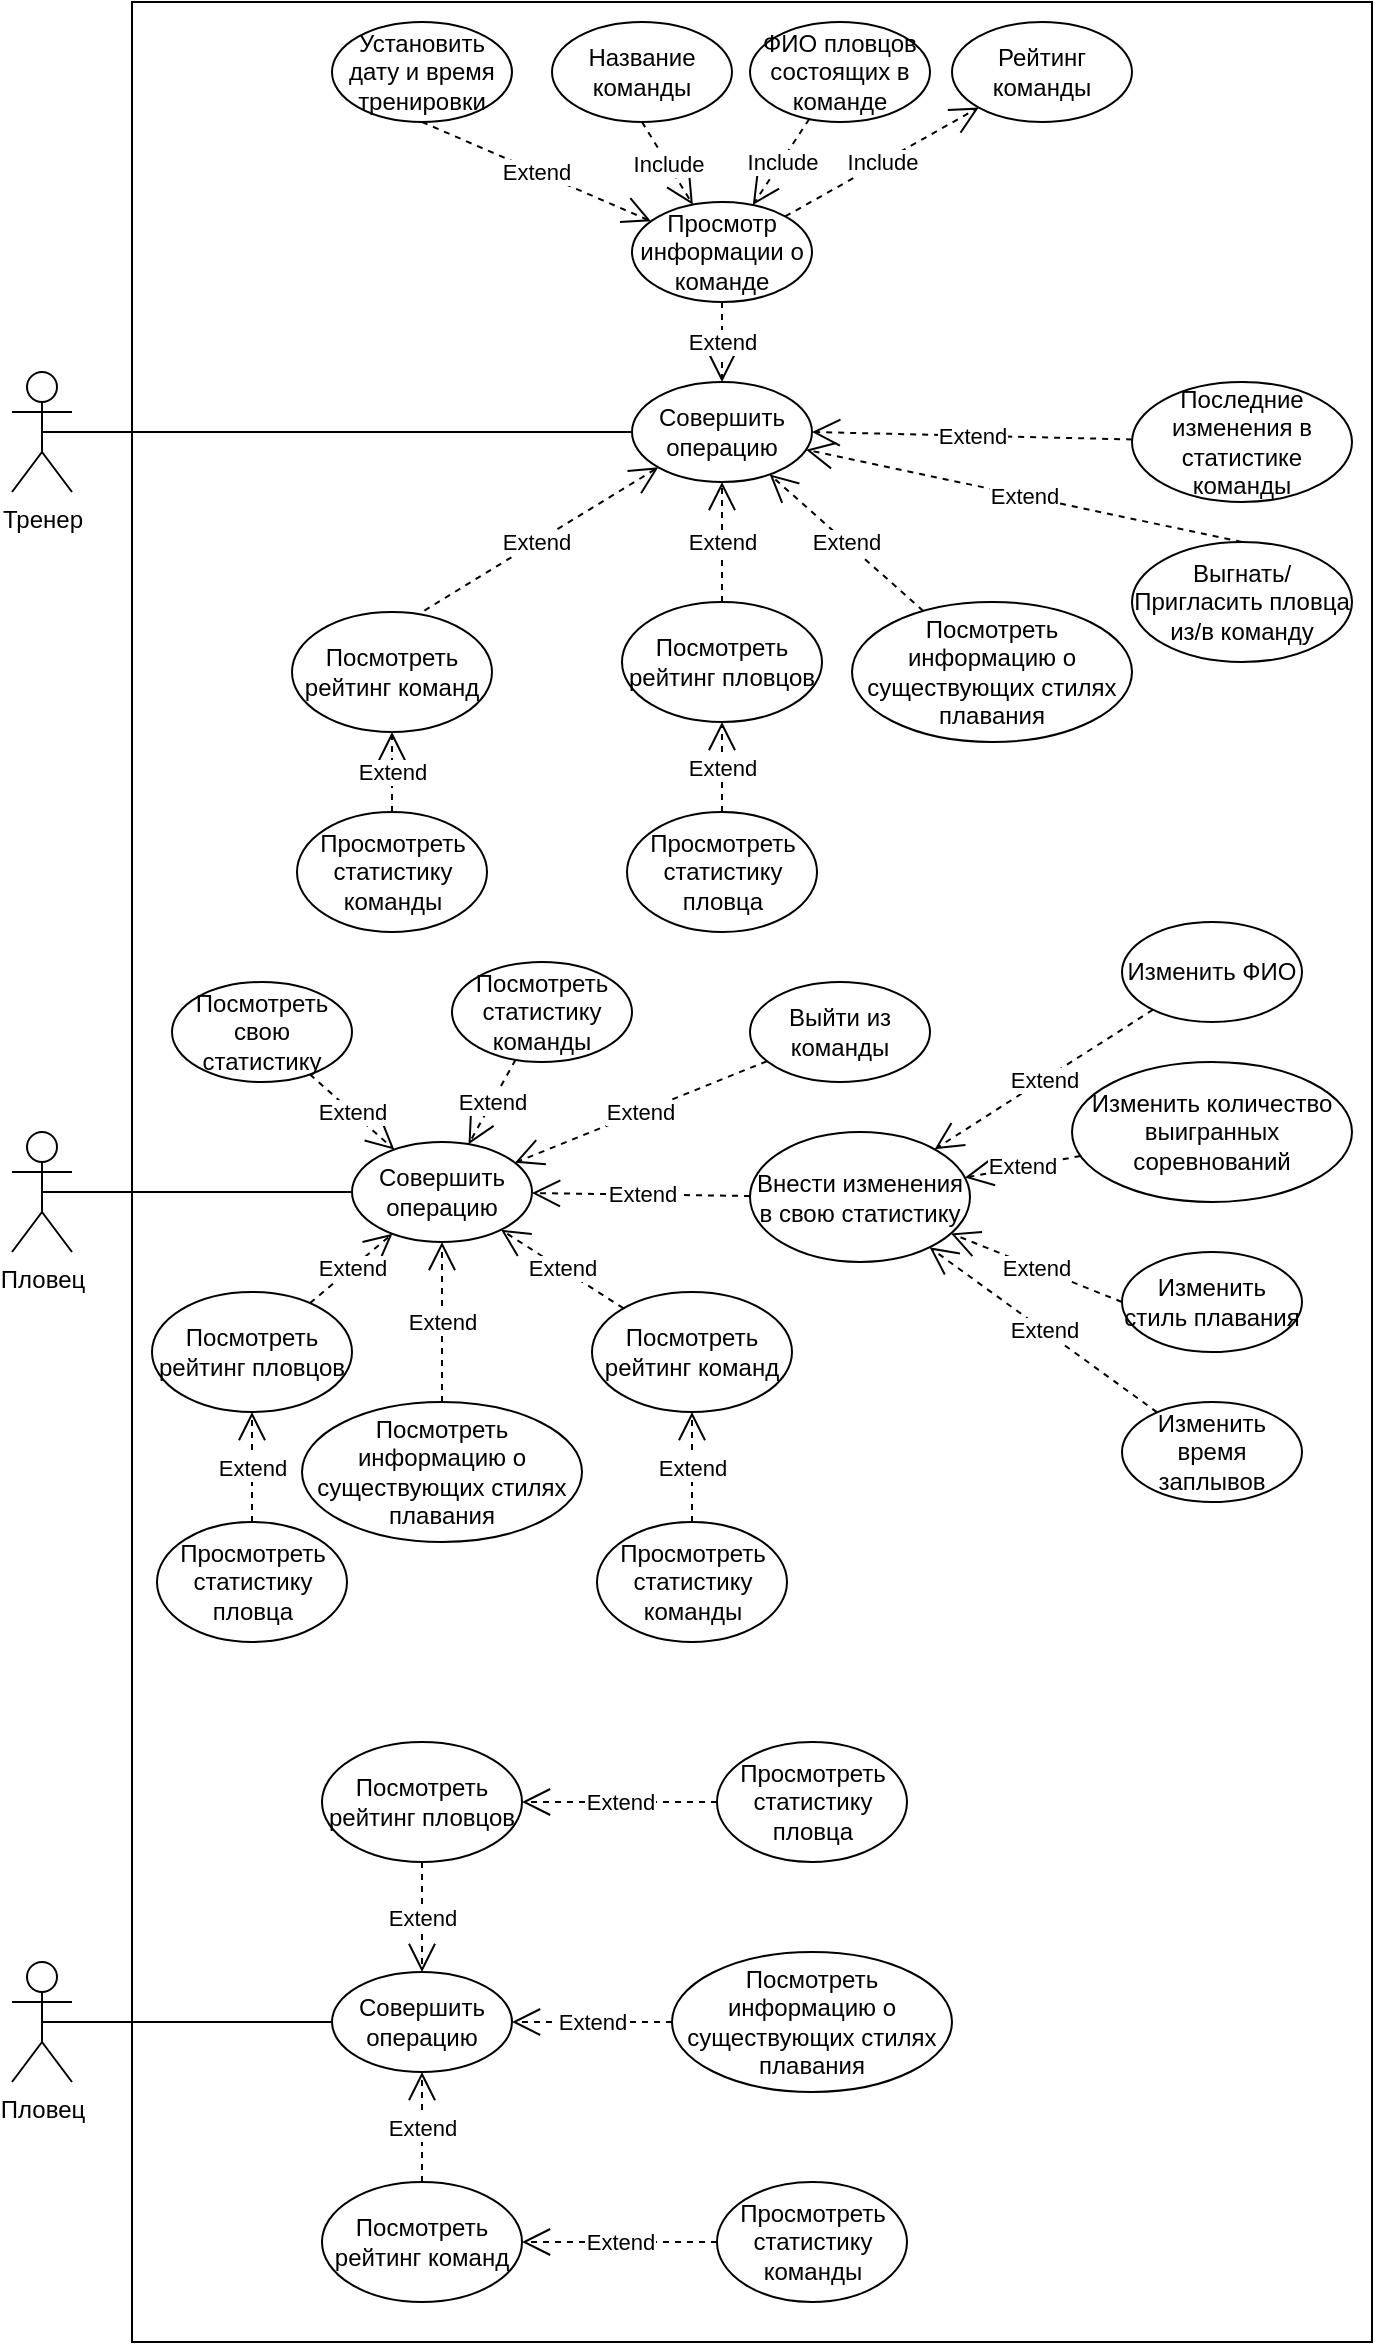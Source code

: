 <mxfile version="13.7.9" type="device"><diagram id="VTaYokF_futx6rkg2OMv" name="Страница 1"><mxGraphModel dx="2182" dy="825" grid="1" gridSize="10" guides="1" tooltips="1" connect="1" arrows="1" fold="1" page="1" pageScale="1" pageWidth="827" pageHeight="1169" math="0" shadow="0"><root><mxCell id="0"/><mxCell id="1" parent="0"/><mxCell id="czC6OCYTASwaRr9P3j7Y-3" value="" style="rounded=0;whiteSpace=wrap;html=1;" parent="1" vertex="1"><mxGeometry x="60" width="620" height="1170" as="geometry"/></mxCell><mxCell id="czC6OCYTASwaRr9P3j7Y-4" value="Тренер" style="shape=umlActor;verticalLabelPosition=bottom;verticalAlign=top;html=1;outlineConnect=0;" parent="1" vertex="1"><mxGeometry y="185" width="30" height="60" as="geometry"/></mxCell><mxCell id="czC6OCYTASwaRr9P3j7Y-6" value="" style="endArrow=none;html=1;exitX=0.5;exitY=0.5;exitDx=0;exitDy=0;exitPerimeter=0;entryX=0;entryY=0.5;entryDx=0;entryDy=0;" parent="1" source="czC6OCYTASwaRr9P3j7Y-4" target="dw9YRBVg04BNH0uPZiPv-14" edge="1"><mxGeometry width="50" height="50" relative="1" as="geometry"><mxPoint x="380" y="340" as="sourcePoint"/><mxPoint x="90" y="215" as="targetPoint"/></mxGeometry></mxCell><mxCell id="czC6OCYTASwaRr9P3j7Y-19" value="Include" style="endArrow=open;endSize=12;dashed=1;html=1;exitX=0.5;exitY=1;exitDx=0;exitDy=0;" parent="1" source="dw9YRBVg04BNH0uPZiPv-17" target="dw9YRBVg04BNH0uPZiPv-15" edge="1"><mxGeometry width="160" relative="1" as="geometry"><mxPoint x="430.229" y="209.604" as="sourcePoint"/><mxPoint x="395.79" y="340.398" as="targetPoint"/></mxGeometry></mxCell><mxCell id="czC6OCYTASwaRr9P3j7Y-21" value="&lt;font face=&quot;helvetica&quot;&gt;Include&lt;/font&gt;" style="endArrow=open;endSize=12;dashed=1;html=1;" parent="1" source="dw9YRBVg04BNH0uPZiPv-15" target="dw9YRBVg04BNH0uPZiPv-19" edge="1"><mxGeometry width="160" relative="1" as="geometry"><mxPoint x="423.876" y="350.069" as="sourcePoint"/><mxPoint x="532.124" y="289.931" as="targetPoint"/></mxGeometry></mxCell><mxCell id="czC6OCYTASwaRr9P3j7Y-22" value="&lt;span style=&quot;color: rgb(0 , 0 , 0) ; font-family: &amp;#34;helvetica&amp;#34; ; font-size: 11px ; font-style: normal ; font-weight: 400 ; letter-spacing: normal ; text-align: center ; text-indent: 0px ; text-transform: none ; word-spacing: 0px ; background-color: rgb(255 , 255 , 255) ; display: inline ; float: none&quot;&gt;Include&lt;br&gt;&lt;/span&gt;" style="endArrow=open;endSize=12;dashed=1;html=1;" parent="1" source="dw9YRBVg04BNH0uPZiPv-18" target="dw9YRBVg04BNH0uPZiPv-15" edge="1"><mxGeometry width="160" relative="1" as="geometry"><mxPoint x="543.587" y="205.83" as="sourcePoint"/><mxPoint x="412.456" y="344.186" as="targetPoint"/></mxGeometry></mxCell><mxCell id="czC6OCYTASwaRr9P3j7Y-23" value="Extend" style="endArrow=open;endSize=12;dashed=1;html=1;exitX=0.5;exitY=1;exitDx=0;exitDy=0;" parent="1" source="dw9YRBVg04BNH0uPZiPv-16" target="dw9YRBVg04BNH0uPZiPv-15" edge="1"><mxGeometry width="160" relative="1" as="geometry"><mxPoint x="319.642" y="209.104" as="sourcePoint"/><mxPoint x="376" y="350" as="targetPoint"/></mxGeometry></mxCell><mxCell id="czC6OCYTASwaRr9P3j7Y-24" value="&lt;meta charset=&quot;utf-8&quot;&gt;&lt;span style=&quot;color: rgb(0, 0, 0); font-family: helvetica; font-size: 11px; font-style: normal; font-weight: 400; letter-spacing: normal; text-align: center; text-indent: 0px; text-transform: none; word-spacing: 0px; background-color: rgb(255, 255, 255); display: inline; float: none;&quot;&gt;Extend&lt;/span&gt;" style="endArrow=open;endSize=12;dashed=1;html=1;entryX=1;entryY=0.5;entryDx=0;entryDy=0;" parent="1" source="dw9YRBVg04BNH0uPZiPv-22" target="dw9YRBVg04BNH0uPZiPv-14" edge="1"><mxGeometry width="160" relative="1" as="geometry"><mxPoint x="366.929" y="613.045" as="sourcePoint"/><mxPoint x="271.031" y="506.321" as="targetPoint"/></mxGeometry></mxCell><mxCell id="czC6OCYTASwaRr9P3j7Y-25" value="&lt;meta charset=&quot;utf-8&quot;&gt;&lt;span style=&quot;color: rgb(0, 0, 0); font-family: helvetica; font-size: 11px; font-style: normal; font-weight: 400; letter-spacing: normal; text-align: center; text-indent: 0px; text-transform: none; word-spacing: 0px; background-color: rgb(255, 255, 255); display: inline; float: none;&quot;&gt;Extend&lt;/span&gt;" style="endArrow=open;endSize=12;dashed=1;html=1;entryX=0.5;entryY=0;entryDx=0;entryDy=0;exitX=0.5;exitY=1;exitDx=0;exitDy=0;" parent="1" source="dw9YRBVg04BNH0uPZiPv-15" target="dw9YRBVg04BNH0uPZiPv-14" edge="1"><mxGeometry width="160" relative="1" as="geometry"><mxPoint x="359.1" y="393.953" as="sourcePoint"/><mxPoint x="277.881" y="456.522" as="targetPoint"/></mxGeometry></mxCell><mxCell id="czC6OCYTASwaRr9P3j7Y-35" value="&lt;meta charset=&quot;utf-8&quot;&gt;&lt;span style=&quot;color: rgb(0, 0, 0); font-family: helvetica; font-size: 11px; font-style: normal; font-weight: 400; letter-spacing: normal; text-align: center; text-indent: 0px; text-transform: none; word-spacing: 0px; background-color: rgb(255, 255, 255); display: inline; float: none;&quot;&gt;Extend&lt;/span&gt;" style="endArrow=open;endSize=12;dashed=1;html=1;exitX=0.611;exitY=0.04;exitDx=0;exitDy=0;exitPerimeter=0;entryX=0;entryY=1;entryDx=0;entryDy=0;" parent="1" source="dw9YRBVg04BNH0uPZiPv-25" target="dw9YRBVg04BNH0uPZiPv-14" edge="1"><mxGeometry width="160" relative="1" as="geometry"><mxPoint x="330.366" y="810.036" as="sourcePoint"/><mxPoint x="379.154" y="669.486" as="targetPoint"/></mxGeometry></mxCell><mxCell id="czC6OCYTASwaRr9P3j7Y-36" value="&lt;meta charset=&quot;utf-8&quot;&gt;&lt;span style=&quot;color: rgb(0, 0, 0); font-family: helvetica; font-size: 11px; font-style: normal; font-weight: 400; letter-spacing: normal; text-align: center; text-indent: 0px; text-transform: none; word-spacing: 0px; background-color: rgb(255, 255, 255); display: inline; float: none;&quot;&gt;Extend&lt;/span&gt;" style="endArrow=open;endSize=12;dashed=1;html=1;exitX=0.5;exitY=0;exitDx=0;exitDy=0;" parent="1" source="dw9YRBVg04BNH0uPZiPv-30" target="dw9YRBVg04BNH0uPZiPv-14" edge="1"><mxGeometry width="160" relative="1" as="geometry"><mxPoint x="365.52" y="760.131" as="sourcePoint"/><mxPoint x="388" y="670" as="targetPoint"/></mxGeometry></mxCell><mxCell id="czC6OCYTASwaRr9P3j7Y-37" value="&lt;meta charset=&quot;utf-8&quot;&gt;&lt;span style=&quot;color: rgb(0, 0, 0); font-family: helvetica; font-size: 11px; font-style: normal; font-weight: 400; letter-spacing: normal; text-align: center; text-indent: 0px; text-transform: none; word-spacing: 0px; background-color: rgb(255, 255, 255); display: inline; float: none;&quot;&gt;Extend&lt;/span&gt;" style="endArrow=open;endSize=12;dashed=1;html=1;" parent="1" source="dw9YRBVg04BNH0uPZiPv-29" target="dw9YRBVg04BNH0uPZiPv-14" edge="1"><mxGeometry width="160" relative="1" as="geometry"><mxPoint x="532.367" y="814.636" as="sourcePoint"/><mxPoint x="410.519" y="666.493" as="targetPoint"/></mxGeometry></mxCell><mxCell id="czC6OCYTASwaRr9P3j7Y-41" value="&lt;meta charset=&quot;utf-8&quot;&gt;&lt;span style=&quot;color: rgb(0, 0, 0); font-family: helvetica; font-size: 11px; font-style: normal; font-weight: 400; letter-spacing: normal; text-align: center; text-indent: 0px; text-transform: none; word-spacing: 0px; background-color: rgb(255, 255, 255); display: inline; float: none;&quot;&gt;Extend&lt;/span&gt;" style="endArrow=open;endSize=12;dashed=1;html=1;exitX=0.5;exitY=0;exitDx=0;exitDy=0;entryX=0.5;entryY=1;entryDx=0;entryDy=0;" parent="1" source="dw9YRBVg04BNH0uPZiPv-23" target="dw9YRBVg04BNH0uPZiPv-25" edge="1"><mxGeometry width="160" relative="1" as="geometry"><mxPoint x="418.734" y="547.477" as="sourcePoint"/><mxPoint x="400.097" y="610.968" as="targetPoint"/></mxGeometry></mxCell><mxCell id="dw9YRBVg04BNH0uPZiPv-1" value="Пловец" style="shape=umlActor;verticalLabelPosition=bottom;verticalAlign=top;html=1;outlineConnect=0;" parent="1" vertex="1"><mxGeometry y="565" width="30" height="60" as="geometry"/></mxCell><mxCell id="dw9YRBVg04BNH0uPZiPv-2" value="Совершить операцию" style="ellipse;whiteSpace=wrap;html=1;" parent="1" vertex="1"><mxGeometry x="170" y="570" width="90" height="50" as="geometry"/></mxCell><mxCell id="dw9YRBVg04BNH0uPZiPv-3" value="Посмотреть свою статистику" style="ellipse;whiteSpace=wrap;html=1;" parent="1" vertex="1"><mxGeometry x="80" y="490" width="90" height="50" as="geometry"/></mxCell><mxCell id="dw9YRBVg04BNH0uPZiPv-4" value="Внести изменения в свою статистику" style="ellipse;whiteSpace=wrap;html=1;" parent="1" vertex="1"><mxGeometry x="369" y="565" width="110" height="65" as="geometry"/></mxCell><mxCell id="dw9YRBVg04BNH0uPZiPv-5" value="" style="endArrow=none;html=1;exitX=0.5;exitY=0.5;exitDx=0;exitDy=0;exitPerimeter=0;" parent="1" source="dw9YRBVg04BNH0uPZiPv-1" target="dw9YRBVg04BNH0uPZiPv-2" edge="1"><mxGeometry width="50" height="50" relative="1" as="geometry"><mxPoint x="340" y="1120" as="sourcePoint"/><mxPoint x="390" y="1070" as="targetPoint"/></mxGeometry></mxCell><mxCell id="dw9YRBVg04BNH0uPZiPv-6" value="&lt;meta charset=&quot;utf-8&quot;&gt;&lt;span style=&quot;color: rgb(0, 0, 0); font-family: helvetica; font-size: 11px; font-style: normal; font-weight: 400; letter-spacing: normal; text-align: center; text-indent: 0px; text-transform: none; word-spacing: 0px; background-color: rgb(255, 255, 255); display: inline; float: none;&quot;&gt;Extend&lt;/span&gt;" style="endArrow=open;endSize=12;dashed=1;html=1;" parent="1" source="dw9YRBVg04BNH0uPZiPv-4" target="dw9YRBVg04BNH0uPZiPv-2" edge="1"><mxGeometry width="160" relative="1" as="geometry"><mxPoint x="280" y="1100" as="sourcePoint"/><mxPoint x="440" y="1100" as="targetPoint"/></mxGeometry></mxCell><mxCell id="dw9YRBVg04BNH0uPZiPv-7" value="&lt;meta charset=&quot;utf-8&quot;&gt;&lt;span style=&quot;color: rgb(0, 0, 0); font-family: helvetica; font-size: 11px; font-style: normal; font-weight: 400; letter-spacing: normal; text-align: center; text-indent: 0px; text-transform: none; word-spacing: 0px; background-color: rgb(255, 255, 255); display: inline; float: none;&quot;&gt;Extend&lt;/span&gt;" style="endArrow=open;endSize=12;dashed=1;html=1;" parent="1" source="dw9YRBVg04BNH0uPZiPv-3" target="dw9YRBVg04BNH0uPZiPv-2" edge="1"><mxGeometry width="160" relative="1" as="geometry"><mxPoint x="280" y="1100" as="sourcePoint"/><mxPoint x="440" y="1100" as="targetPoint"/></mxGeometry></mxCell><mxCell id="dw9YRBVg04BNH0uPZiPv-8" value="Посмотреть статистику команды" style="ellipse;whiteSpace=wrap;html=1;" parent="1" vertex="1"><mxGeometry x="220" y="480" width="90" height="50" as="geometry"/></mxCell><mxCell id="dw9YRBVg04BNH0uPZiPv-9" value="Изменить время заплывов" style="ellipse;whiteSpace=wrap;html=1;" parent="1" vertex="1"><mxGeometry x="555" y="700" width="90" height="50" as="geometry"/></mxCell><mxCell id="dw9YRBVg04BNH0uPZiPv-10" value="&lt;span&gt;Изменить ФИО&lt;br&gt;&lt;/span&gt;" style="ellipse;whiteSpace=wrap;html=1;" parent="1" vertex="1"><mxGeometry x="555" y="460" width="90" height="50" as="geometry"/></mxCell><mxCell id="dw9YRBVg04BNH0uPZiPv-11" value="&lt;meta charset=&quot;utf-8&quot;&gt;&lt;span style=&quot;color: rgb(0, 0, 0); font-family: helvetica; font-size: 11px; font-style: normal; font-weight: 400; letter-spacing: normal; text-align: center; text-indent: 0px; text-transform: none; word-spacing: 0px; background-color: rgb(255, 255, 255); display: inline; float: none;&quot;&gt;Extend&lt;/span&gt;" style="endArrow=open;endSize=12;dashed=1;html=1;" parent="1" source="dw9YRBVg04BNH0uPZiPv-9" target="dw9YRBVg04BNH0uPZiPv-4" edge="1"><mxGeometry width="160" relative="1" as="geometry"><mxPoint x="290" y="1070" as="sourcePoint"/><mxPoint x="450" y="1070" as="targetPoint"/></mxGeometry></mxCell><mxCell id="dw9YRBVg04BNH0uPZiPv-12" value="&lt;meta charset=&quot;utf-8&quot;&gt;&lt;span style=&quot;color: rgb(0, 0, 0); font-family: helvetica; font-size: 11px; font-style: normal; font-weight: 400; letter-spacing: normal; text-align: center; text-indent: 0px; text-transform: none; word-spacing: 0px; background-color: rgb(255, 255, 255); display: inline; float: none;&quot;&gt;Extend&lt;/span&gt;" style="endArrow=open;endSize=12;dashed=1;html=1;" parent="1" source="dw9YRBVg04BNH0uPZiPv-10" target="dw9YRBVg04BNH0uPZiPv-4" edge="1"><mxGeometry width="160" relative="1" as="geometry"><mxPoint x="290" y="1070" as="sourcePoint"/><mxPoint x="450" y="1070" as="targetPoint"/></mxGeometry></mxCell><mxCell id="dw9YRBVg04BNH0uPZiPv-13" value="&lt;meta charset=&quot;utf-8&quot;&gt;&lt;span style=&quot;color: rgb(0, 0, 0); font-family: helvetica; font-size: 11px; font-style: normal; font-weight: 400; letter-spacing: normal; text-align: center; text-indent: 0px; text-transform: none; word-spacing: 0px; background-color: rgb(255, 255, 255); display: inline; float: none;&quot;&gt;Extend&lt;/span&gt;" style="endArrow=open;endSize=12;dashed=1;html=1;" parent="1" source="dw9YRBVg04BNH0uPZiPv-8" target="dw9YRBVg04BNH0uPZiPv-2" edge="1"><mxGeometry width="160" relative="1" as="geometry"><mxPoint x="290" y="1070" as="sourcePoint"/><mxPoint x="450" y="1070" as="targetPoint"/></mxGeometry></mxCell><mxCell id="dw9YRBVg04BNH0uPZiPv-14" value="Совершить операцию" style="ellipse;whiteSpace=wrap;html=1;" parent="1" vertex="1"><mxGeometry x="310" y="190" width="90" height="50" as="geometry"/></mxCell><mxCell id="dw9YRBVg04BNH0uPZiPv-15" value="Просмотр информации о команде" style="ellipse;whiteSpace=wrap;html=1;" parent="1" vertex="1"><mxGeometry x="310" y="100" width="90" height="50" as="geometry"/></mxCell><mxCell id="dw9YRBVg04BNH0uPZiPv-16" value="Установить дату и время тренировки" style="ellipse;whiteSpace=wrap;html=1;" parent="1" vertex="1"><mxGeometry x="160" y="10" width="90" height="50" as="geometry"/></mxCell><mxCell id="dw9YRBVg04BNH0uPZiPv-17" value="Название команды" style="ellipse;whiteSpace=wrap;html=1;" parent="1" vertex="1"><mxGeometry x="270" y="10" width="90" height="50" as="geometry"/></mxCell><mxCell id="dw9YRBVg04BNH0uPZiPv-18" value="ФИО пловцов состоящих в команде" style="ellipse;whiteSpace=wrap;html=1;" parent="1" vertex="1"><mxGeometry x="369" y="10" width="90" height="50" as="geometry"/></mxCell><mxCell id="dw9YRBVg04BNH0uPZiPv-19" value="Рейтинг команды" style="ellipse;whiteSpace=wrap;html=1;" parent="1" vertex="1"><mxGeometry x="470" y="10" width="90" height="50" as="geometry"/></mxCell><mxCell id="dw9YRBVg04BNH0uPZiPv-22" value="Последние изменения в статистике команды" style="ellipse;whiteSpace=wrap;html=1;" parent="1" vertex="1"><mxGeometry x="560" y="190" width="110" height="60" as="geometry"/></mxCell><mxCell id="dw9YRBVg04BNH0uPZiPv-23" value="Просмотреть статистику команды" style="ellipse;whiteSpace=wrap;html=1;" parent="1" vertex="1"><mxGeometry x="142.5" y="405" width="95" height="60" as="geometry"/></mxCell><mxCell id="dw9YRBVg04BNH0uPZiPv-25" value="Посмотреть рейтинг команд" style="ellipse;whiteSpace=wrap;html=1;" parent="1" vertex="1"><mxGeometry x="140" y="305" width="100" height="60" as="geometry"/></mxCell><mxCell id="dw9YRBVg04BNH0uPZiPv-29" value="Посмотреть информацию о существующих стилях плавания" style="ellipse;whiteSpace=wrap;html=1;" parent="1" vertex="1"><mxGeometry x="420" y="300" width="140" height="70" as="geometry"/></mxCell><mxCell id="dw9YRBVg04BNH0uPZiPv-30" value="Выгнать/Пригласить пловца из/в команду" style="ellipse;whiteSpace=wrap;html=1;" parent="1" vertex="1"><mxGeometry x="560" y="270" width="110" height="60" as="geometry"/></mxCell><mxCell id="Bg8XPrTBJ4_yKiy-n7Rz-1" value="Посмотреть рейтинг пловцов" style="ellipse;whiteSpace=wrap;html=1;" vertex="1" parent="1"><mxGeometry x="305" y="300" width="100" height="60" as="geometry"/></mxCell><mxCell id="Bg8XPrTBJ4_yKiy-n7Rz-2" value="&lt;meta charset=&quot;utf-8&quot;&gt;&lt;span style=&quot;color: rgb(0, 0, 0); font-family: helvetica; font-size: 11px; font-style: normal; font-weight: 400; letter-spacing: normal; text-align: center; text-indent: 0px; text-transform: none; word-spacing: 0px; background-color: rgb(255, 255, 255); display: inline; float: none;&quot;&gt;Extend&lt;/span&gt;" style="endArrow=open;endSize=12;dashed=1;html=1;exitX=0.5;exitY=0;exitDx=0;exitDy=0;entryX=0.5;entryY=1;entryDx=0;entryDy=0;" edge="1" parent="1" source="Bg8XPrTBJ4_yKiy-n7Rz-1" target="dw9YRBVg04BNH0uPZiPv-14"><mxGeometry width="160" relative="1" as="geometry"><mxPoint x="233.96" y="509.72" as="sourcePoint"/><mxPoint x="276.04" y="429.998" as="targetPoint"/></mxGeometry></mxCell><mxCell id="Bg8XPrTBJ4_yKiy-n7Rz-3" value="Просмотреть статистику пловца" style="ellipse;whiteSpace=wrap;html=1;" vertex="1" parent="1"><mxGeometry x="307.5" y="405" width="95" height="60" as="geometry"/></mxCell><mxCell id="Bg8XPrTBJ4_yKiy-n7Rz-4" value="&lt;meta charset=&quot;utf-8&quot;&gt;&lt;span style=&quot;color: rgb(0, 0, 0); font-family: helvetica; font-size: 11px; font-style: normal; font-weight: 400; letter-spacing: normal; text-align: center; text-indent: 0px; text-transform: none; word-spacing: 0px; background-color: rgb(255, 255, 255); display: inline; float: none;&quot;&gt;Extend&lt;/span&gt;" style="endArrow=open;endSize=12;dashed=1;html=1;exitX=0.5;exitY=0;exitDx=0;exitDy=0;entryX=0.5;entryY=1;entryDx=0;entryDy=0;" edge="1" parent="1" source="Bg8XPrTBJ4_yKiy-n7Rz-3" target="Bg8XPrTBJ4_yKiy-n7Rz-1"><mxGeometry width="160" relative="1" as="geometry"><mxPoint x="290" y="460" as="sourcePoint"/><mxPoint x="290" y="400" as="targetPoint"/></mxGeometry></mxCell><mxCell id="Bg8XPrTBJ4_yKiy-n7Rz-5" value="&lt;span&gt;Изменить количество выигранных соревнований&lt;br&gt;&lt;/span&gt;" style="ellipse;whiteSpace=wrap;html=1;" vertex="1" parent="1"><mxGeometry x="530" y="530" width="140" height="70" as="geometry"/></mxCell><mxCell id="Bg8XPrTBJ4_yKiy-n7Rz-6" value="&lt;span&gt;Изменить стиль плавания&lt;br&gt;&lt;/span&gt;" style="ellipse;whiteSpace=wrap;html=1;" vertex="1" parent="1"><mxGeometry x="555" y="625" width="90" height="50" as="geometry"/></mxCell><mxCell id="Bg8XPrTBJ4_yKiy-n7Rz-7" value="&lt;meta charset=&quot;utf-8&quot;&gt;&lt;span style=&quot;color: rgb(0, 0, 0); font-family: helvetica; font-size: 11px; font-style: normal; font-weight: 400; letter-spacing: normal; text-align: center; text-indent: 0px; text-transform: none; word-spacing: 0px; background-color: rgb(255, 255, 255); display: inline; float: none;&quot;&gt;Extend&lt;/span&gt;" style="endArrow=open;endSize=12;dashed=1;html=1;exitX=0;exitY=0.5;exitDx=0;exitDy=0;" edge="1" parent="1" source="Bg8XPrTBJ4_yKiy-n7Rz-6" target="dw9YRBVg04BNH0uPZiPv-4"><mxGeometry width="160" relative="1" as="geometry"><mxPoint x="429.244" y="694.5" as="sourcePoint"/><mxPoint x="356.637" y="636.159" as="targetPoint"/></mxGeometry></mxCell><mxCell id="Bg8XPrTBJ4_yKiy-n7Rz-8" value="&lt;meta charset=&quot;utf-8&quot;&gt;&lt;span style=&quot;color: rgb(0, 0, 0); font-family: helvetica; font-size: 11px; font-style: normal; font-weight: 400; letter-spacing: normal; text-align: center; text-indent: 0px; text-transform: none; word-spacing: 0px; background-color: rgb(255, 255, 255); display: inline; float: none;&quot;&gt;Extend&lt;/span&gt;" style="endArrow=open;endSize=12;dashed=1;html=1;" edge="1" parent="1" source="Bg8XPrTBJ4_yKiy-n7Rz-5" target="dw9YRBVg04BNH0uPZiPv-4"><mxGeometry width="160" relative="1" as="geometry"><mxPoint x="439.244" y="704.5" as="sourcePoint"/><mxPoint x="366.637" y="646.159" as="targetPoint"/></mxGeometry></mxCell><mxCell id="Bg8XPrTBJ4_yKiy-n7Rz-9" value="Выйти из команды" style="ellipse;whiteSpace=wrap;html=1;" vertex="1" parent="1"><mxGeometry x="369" y="490" width="90" height="50" as="geometry"/></mxCell><mxCell id="Bg8XPrTBJ4_yKiy-n7Rz-11" value="Посмотреть информацию о существующих стилях плавания" style="ellipse;whiteSpace=wrap;html=1;" vertex="1" parent="1"><mxGeometry x="145" y="700" width="140" height="70" as="geometry"/></mxCell><mxCell id="Bg8XPrTBJ4_yKiy-n7Rz-12" value="Посмотреть рейтинг пловцов" style="ellipse;whiteSpace=wrap;html=1;" vertex="1" parent="1"><mxGeometry x="70" y="645" width="100" height="60" as="geometry"/></mxCell><mxCell id="Bg8XPrTBJ4_yKiy-n7Rz-13" value="Посмотреть рейтинг команд" style="ellipse;whiteSpace=wrap;html=1;" vertex="1" parent="1"><mxGeometry x="290" y="645" width="100" height="60" as="geometry"/></mxCell><mxCell id="Bg8XPrTBJ4_yKiy-n7Rz-15" value="&lt;meta charset=&quot;utf-8&quot;&gt;&lt;span style=&quot;color: rgb(0, 0, 0); font-family: helvetica; font-size: 11px; font-style: normal; font-weight: 400; letter-spacing: normal; text-align: center; text-indent: 0px; text-transform: none; word-spacing: 0px; background-color: rgb(255, 255, 255); display: inline; float: none;&quot;&gt;Extend&lt;/span&gt;" style="endArrow=open;endSize=12;dashed=1;html=1;" edge="1" parent="1" source="Bg8XPrTBJ4_yKiy-n7Rz-13" target="dw9YRBVg04BNH0uPZiPv-2"><mxGeometry width="160" relative="1" as="geometry"><mxPoint x="371.871" y="822.532" as="sourcePoint"/><mxPoint x="258.126" y="740.005" as="targetPoint"/></mxGeometry></mxCell><mxCell id="Bg8XPrTBJ4_yKiy-n7Rz-17" value="&lt;meta charset=&quot;utf-8&quot;&gt;&lt;span style=&quot;color: rgb(0, 0, 0); font-family: helvetica; font-size: 11px; font-style: normal; font-weight: 400; letter-spacing: normal; text-align: center; text-indent: 0px; text-transform: none; word-spacing: 0px; background-color: rgb(255, 255, 255); display: inline; float: none;&quot;&gt;Extend&lt;/span&gt;" style="endArrow=open;endSize=12;dashed=1;html=1;" edge="1" parent="1" source="Bg8XPrTBJ4_yKiy-n7Rz-11" target="dw9YRBVg04BNH0uPZiPv-2"><mxGeometry width="160" relative="1" as="geometry"><mxPoint x="330.001" y="750.002" as="sourcePoint"/><mxPoint x="216.256" y="667.475" as="targetPoint"/></mxGeometry></mxCell><mxCell id="Bg8XPrTBJ4_yKiy-n7Rz-18" value="&lt;meta charset=&quot;utf-8&quot;&gt;&lt;span style=&quot;color: rgb(0, 0, 0); font-family: helvetica; font-size: 11px; font-style: normal; font-weight: 400; letter-spacing: normal; text-align: center; text-indent: 0px; text-transform: none; word-spacing: 0px; background-color: rgb(255, 255, 255); display: inline; float: none;&quot;&gt;Extend&lt;/span&gt;" style="endArrow=open;endSize=12;dashed=1;html=1;" edge="1" parent="1" source="Bg8XPrTBJ4_yKiy-n7Rz-12" target="dw9YRBVg04BNH0uPZiPv-2"><mxGeometry width="160" relative="1" as="geometry"><mxPoint x="205.813" y="715.121" as="sourcePoint"/><mxPoint x="220.709" y="629.886" as="targetPoint"/></mxGeometry></mxCell><mxCell id="Bg8XPrTBJ4_yKiy-n7Rz-19" value="&lt;meta charset=&quot;utf-8&quot;&gt;&lt;span style=&quot;color: rgb(0, 0, 0); font-family: helvetica; font-size: 11px; font-style: normal; font-weight: 400; letter-spacing: normal; text-align: center; text-indent: 0px; text-transform: none; word-spacing: 0px; background-color: rgb(255, 255, 255); display: inline; float: none;&quot;&gt;Extend&lt;/span&gt;" style="endArrow=open;endSize=12;dashed=1;html=1;" edge="1" parent="1" source="Bg8XPrTBJ4_yKiy-n7Rz-9" target="dw9YRBVg04BNH0uPZiPv-2"><mxGeometry width="160" relative="1" as="geometry"><mxPoint x="215.813" y="725.121" as="sourcePoint"/><mxPoint x="230.709" y="639.886" as="targetPoint"/></mxGeometry></mxCell><mxCell id="Bg8XPrTBJ4_yKiy-n7Rz-20" value="Просмотреть статистику команды" style="ellipse;whiteSpace=wrap;html=1;" vertex="1" parent="1"><mxGeometry x="292.5" y="760" width="95" height="60" as="geometry"/></mxCell><mxCell id="Bg8XPrTBJ4_yKiy-n7Rz-21" value="Просмотреть статистику пловца" style="ellipse;whiteSpace=wrap;html=1;" vertex="1" parent="1"><mxGeometry x="72.5" y="760" width="95" height="60" as="geometry"/></mxCell><mxCell id="Bg8XPrTBJ4_yKiy-n7Rz-22" value="&lt;meta charset=&quot;utf-8&quot;&gt;&lt;span style=&quot;color: rgb(0, 0, 0); font-family: helvetica; font-size: 11px; font-style: normal; font-weight: 400; letter-spacing: normal; text-align: center; text-indent: 0px; text-transform: none; word-spacing: 0px; background-color: rgb(255, 255, 255); display: inline; float: none;&quot;&gt;Extend&lt;/span&gt;" style="endArrow=open;endSize=12;dashed=1;html=1;" edge="1" parent="1" source="Bg8XPrTBJ4_yKiy-n7Rz-20" target="Bg8XPrTBJ4_yKiy-n7Rz-13"><mxGeometry width="160" relative="1" as="geometry"><mxPoint x="292.5" y="920" as="sourcePoint"/><mxPoint x="292.5" y="840" as="targetPoint"/></mxGeometry></mxCell><mxCell id="Bg8XPrTBJ4_yKiy-n7Rz-23" value="&lt;meta charset=&quot;utf-8&quot;&gt;&lt;span style=&quot;color: rgb(0, 0, 0); font-family: helvetica; font-size: 11px; font-style: normal; font-weight: 400; letter-spacing: normal; text-align: center; text-indent: 0px; text-transform: none; word-spacing: 0px; background-color: rgb(255, 255, 255); display: inline; float: none;&quot;&gt;Extend&lt;/span&gt;" style="endArrow=open;endSize=12;dashed=1;html=1;" edge="1" parent="1" source="Bg8XPrTBJ4_yKiy-n7Rz-21" target="Bg8XPrTBJ4_yKiy-n7Rz-12"><mxGeometry width="160" relative="1" as="geometry"><mxPoint x="350" y="770" as="sourcePoint"/><mxPoint x="350" y="715" as="targetPoint"/></mxGeometry></mxCell><mxCell id="Bg8XPrTBJ4_yKiy-n7Rz-24" value="Пловец" style="shape=umlActor;verticalLabelPosition=bottom;verticalAlign=top;html=1;outlineConnect=0;" vertex="1" parent="1"><mxGeometry y="980" width="30" height="60" as="geometry"/></mxCell><mxCell id="Bg8XPrTBJ4_yKiy-n7Rz-25" value="Совершить операцию" style="ellipse;whiteSpace=wrap;html=1;" vertex="1" parent="1"><mxGeometry x="160" y="985" width="90" height="50" as="geometry"/></mxCell><mxCell id="Bg8XPrTBJ4_yKiy-n7Rz-26" value="" style="endArrow=none;html=1;exitX=0.5;exitY=0.5;exitDx=0;exitDy=0;exitPerimeter=0;" edge="1" parent="1" source="Bg8XPrTBJ4_yKiy-n7Rz-24" target="Bg8XPrTBJ4_yKiy-n7Rz-25"><mxGeometry width="50" height="50" relative="1" as="geometry"><mxPoint x="25" y="605" as="sourcePoint"/><mxPoint x="180" y="605" as="targetPoint"/></mxGeometry></mxCell><mxCell id="Bg8XPrTBJ4_yKiy-n7Rz-27" value="Посмотреть рейтинг пловцов" style="ellipse;whiteSpace=wrap;html=1;" vertex="1" parent="1"><mxGeometry x="155" y="870" width="100" height="60" as="geometry"/></mxCell><mxCell id="Bg8XPrTBJ4_yKiy-n7Rz-28" value="Просмотреть статистику пловца" style="ellipse;whiteSpace=wrap;html=1;" vertex="1" parent="1"><mxGeometry x="352.5" y="870" width="95" height="60" as="geometry"/></mxCell><mxCell id="Bg8XPrTBJ4_yKiy-n7Rz-29" value="Посмотреть рейтинг команд" style="ellipse;whiteSpace=wrap;html=1;" vertex="1" parent="1"><mxGeometry x="155" y="1090" width="100" height="60" as="geometry"/></mxCell><mxCell id="Bg8XPrTBJ4_yKiy-n7Rz-30" value="Просмотреть статистику команды" style="ellipse;whiteSpace=wrap;html=1;" vertex="1" parent="1"><mxGeometry x="352.5" y="1090" width="95" height="60" as="geometry"/></mxCell><mxCell id="Bg8XPrTBJ4_yKiy-n7Rz-31" value="&lt;meta charset=&quot;utf-8&quot;&gt;&lt;span style=&quot;color: rgb(0, 0, 0); font-family: helvetica; font-size: 11px; font-style: normal; font-weight: 400; letter-spacing: normal; text-align: center; text-indent: 0px; text-transform: none; word-spacing: 0px; background-color: rgb(255, 255, 255); display: inline; float: none;&quot;&gt;Extend&lt;/span&gt;" style="endArrow=open;endSize=12;dashed=1;html=1;" edge="1" parent="1" source="Bg8XPrTBJ4_yKiy-n7Rz-27" target="Bg8XPrTBJ4_yKiy-n7Rz-25"><mxGeometry width="160" relative="1" as="geometry"><mxPoint x="130" y="770" as="sourcePoint"/><mxPoint x="130" y="715" as="targetPoint"/></mxGeometry></mxCell><mxCell id="Bg8XPrTBJ4_yKiy-n7Rz-32" value="&lt;meta charset=&quot;utf-8&quot;&gt;&lt;span style=&quot;color: rgb(0, 0, 0); font-family: helvetica; font-size: 11px; font-style: normal; font-weight: 400; letter-spacing: normal; text-align: center; text-indent: 0px; text-transform: none; word-spacing: 0px; background-color: rgb(255, 255, 255); display: inline; float: none;&quot;&gt;Extend&lt;/span&gt;" style="endArrow=open;endSize=12;dashed=1;html=1;" edge="1" parent="1" source="Bg8XPrTBJ4_yKiy-n7Rz-28" target="Bg8XPrTBJ4_yKiy-n7Rz-27"><mxGeometry width="160" relative="1" as="geometry"><mxPoint x="215" y="960" as="sourcePoint"/><mxPoint x="200" y="920" as="targetPoint"/></mxGeometry></mxCell><mxCell id="Bg8XPrTBJ4_yKiy-n7Rz-33" value="&lt;meta charset=&quot;utf-8&quot;&gt;&lt;span style=&quot;color: rgb(0, 0, 0); font-family: helvetica; font-size: 11px; font-style: normal; font-weight: 400; letter-spacing: normal; text-align: center; text-indent: 0px; text-transform: none; word-spacing: 0px; background-color: rgb(255, 255, 255); display: inline; float: none;&quot;&gt;Extend&lt;/span&gt;" style="endArrow=open;endSize=12;dashed=1;html=1;" edge="1" parent="1" source="Bg8XPrTBJ4_yKiy-n7Rz-29" target="Bg8XPrTBJ4_yKiy-n7Rz-25"><mxGeometry width="160" relative="1" as="geometry"><mxPoint x="225" y="970" as="sourcePoint"/><mxPoint x="225" y="1005" as="targetPoint"/></mxGeometry></mxCell><mxCell id="Bg8XPrTBJ4_yKiy-n7Rz-34" value="&lt;meta charset=&quot;utf-8&quot;&gt;&lt;span style=&quot;color: rgb(0, 0, 0); font-family: helvetica; font-size: 11px; font-style: normal; font-weight: 400; letter-spacing: normal; text-align: center; text-indent: 0px; text-transform: none; word-spacing: 0px; background-color: rgb(255, 255, 255); display: inline; float: none;&quot;&gt;Extend&lt;/span&gt;" style="endArrow=open;endSize=12;dashed=1;html=1;" edge="1" parent="1" source="Bg8XPrTBJ4_yKiy-n7Rz-30" target="Bg8XPrTBJ4_yKiy-n7Rz-29"><mxGeometry width="160" relative="1" as="geometry"><mxPoint x="235" y="980" as="sourcePoint"/><mxPoint x="235" y="1015" as="targetPoint"/></mxGeometry></mxCell><mxCell id="Bg8XPrTBJ4_yKiy-n7Rz-35" value="Посмотреть информацию о существующих стилях плавания" style="ellipse;whiteSpace=wrap;html=1;" vertex="1" parent="1"><mxGeometry x="330" y="975" width="140" height="70" as="geometry"/></mxCell><mxCell id="Bg8XPrTBJ4_yKiy-n7Rz-36" value="&lt;meta charset=&quot;utf-8&quot;&gt;&lt;span style=&quot;color: rgb(0, 0, 0); font-family: helvetica; font-size: 11px; font-style: normal; font-weight: 400; letter-spacing: normal; text-align: center; text-indent: 0px; text-transform: none; word-spacing: 0px; background-color: rgb(255, 255, 255); display: inline; float: none;&quot;&gt;Extend&lt;/span&gt;" style="endArrow=open;endSize=12;dashed=1;html=1;" edge="1" parent="1" source="Bg8XPrTBJ4_yKiy-n7Rz-35" target="Bg8XPrTBJ4_yKiy-n7Rz-25"><mxGeometry width="160" relative="1" as="geometry"><mxPoint x="362.5" y="910" as="sourcePoint"/><mxPoint x="265" y="910" as="targetPoint"/></mxGeometry></mxCell></root></mxGraphModel></diagram></mxfile>